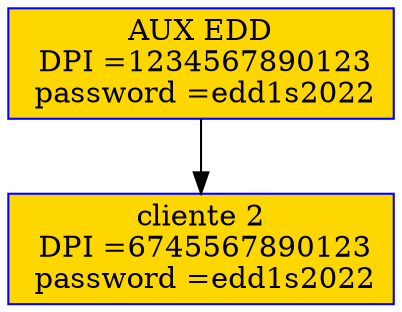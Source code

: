  digraph clientes_f2 {
     node [shape=box, style=filled, color=blue, fillcolor=gold];
     "Node           1 " [label="AUX EDD\n DPI =1234567890123\n password =edd1s2022"];
     "Node           1 " -> "Node           2 ";
     "Node           2 " [label="cliente 2\n DPI =6745567890123\n password =edd1s2022"];
 }

